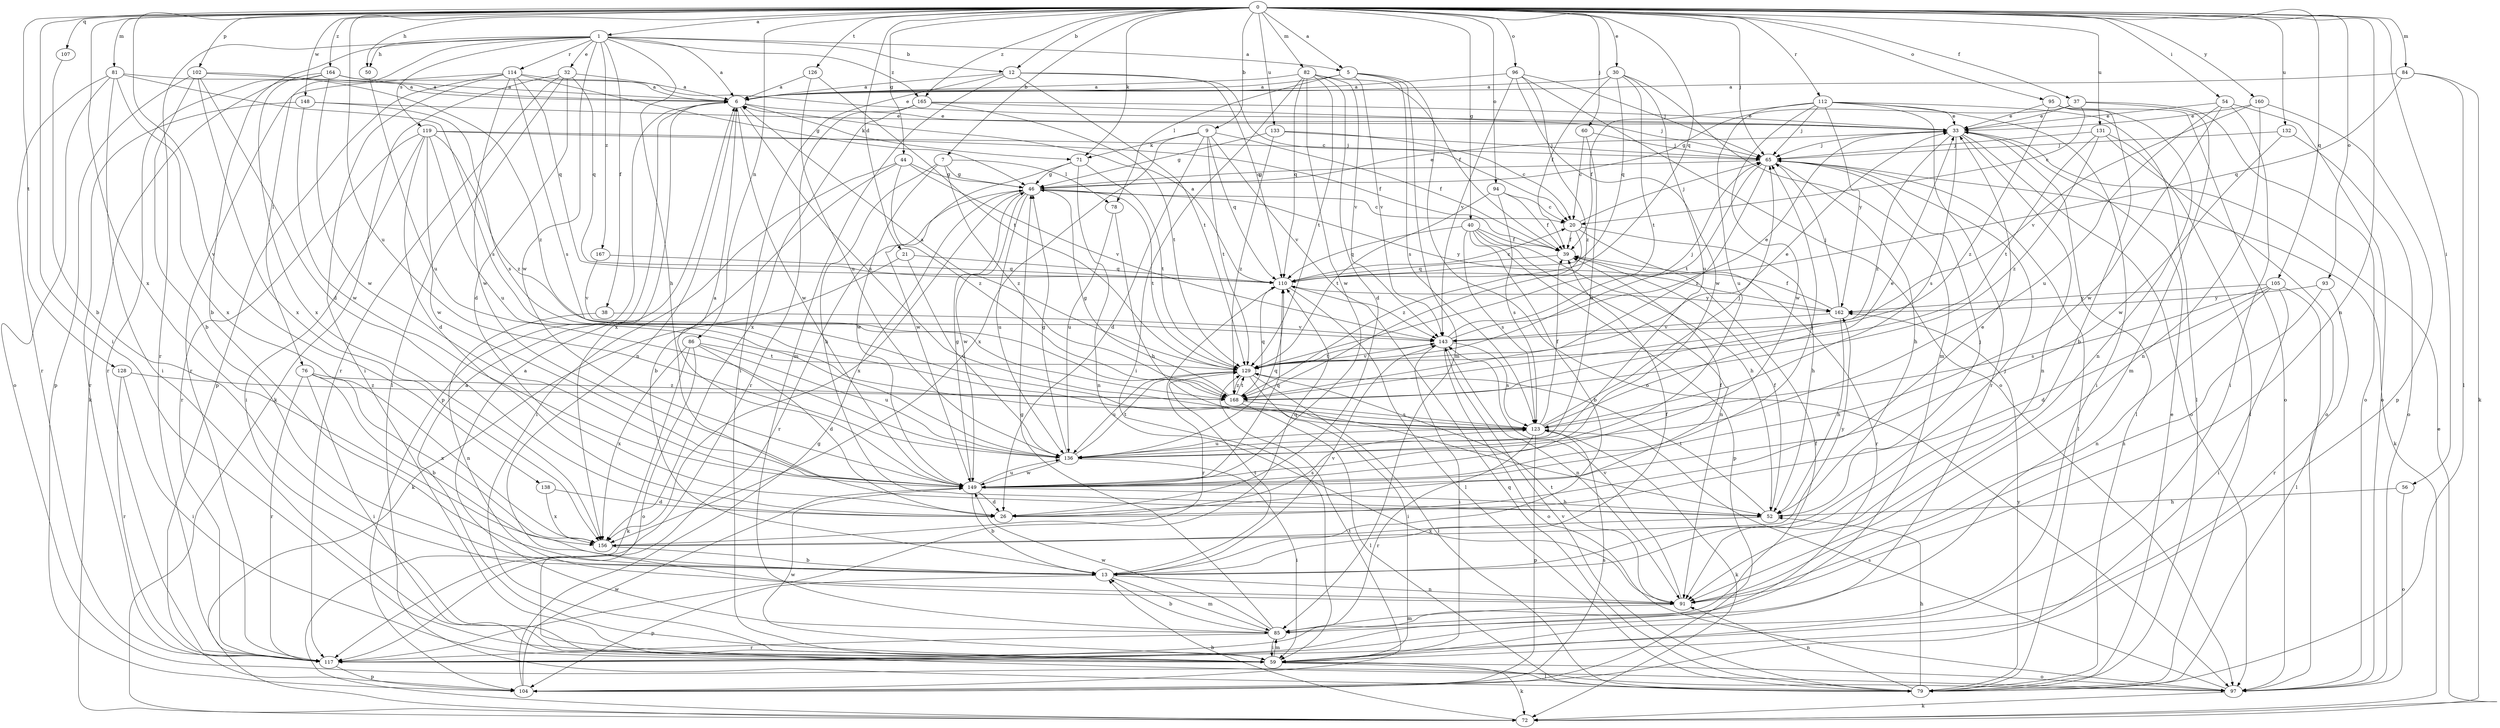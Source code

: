strict digraph  {
0;
1;
5;
6;
7;
9;
12;
13;
20;
21;
26;
30;
32;
33;
37;
38;
39;
40;
44;
46;
50;
52;
54;
56;
59;
60;
65;
71;
72;
76;
78;
79;
81;
82;
84;
85;
86;
91;
93;
94;
95;
96;
97;
102;
104;
105;
107;
110;
112;
114;
117;
119;
123;
126;
128;
129;
131;
132;
133;
136;
138;
143;
148;
149;
156;
160;
162;
164;
165;
167;
168;
0 -> 1  [label=a];
0 -> 5  [label=a];
0 -> 7  [label=b];
0 -> 9  [label=b];
0 -> 12  [label=b];
0 -> 21  [label=d];
0 -> 30  [label=e];
0 -> 37  [label=f];
0 -> 40  [label=g];
0 -> 44  [label=g];
0 -> 50  [label=h];
0 -> 54  [label=i];
0 -> 56  [label=i];
0 -> 59  [label=i];
0 -> 60  [label=j];
0 -> 65  [label=j];
0 -> 71  [label=k];
0 -> 81  [label=m];
0 -> 82  [label=m];
0 -> 84  [label=m];
0 -> 86  [label=n];
0 -> 91  [label=n];
0 -> 93  [label=o];
0 -> 94  [label=o];
0 -> 95  [label=o];
0 -> 96  [label=o];
0 -> 102  [label=p];
0 -> 105  [label=q];
0 -> 107  [label=q];
0 -> 110  [label=q];
0 -> 112  [label=r];
0 -> 126  [label=t];
0 -> 128  [label=t];
0 -> 131  [label=u];
0 -> 132  [label=u];
0 -> 133  [label=u];
0 -> 136  [label=u];
0 -> 138  [label=v];
0 -> 148  [label=w];
0 -> 156  [label=x];
0 -> 160  [label=y];
0 -> 164  [label=z];
0 -> 165  [label=z];
1 -> 5  [label=a];
1 -> 6  [label=a];
1 -> 12  [label=b];
1 -> 13  [label=b];
1 -> 32  [label=e];
1 -> 38  [label=f];
1 -> 50  [label=h];
1 -> 52  [label=h];
1 -> 76  [label=l];
1 -> 114  [label=r];
1 -> 117  [label=r];
1 -> 119  [label=s];
1 -> 149  [label=w];
1 -> 165  [label=z];
1 -> 167  [label=z];
5 -> 6  [label=a];
5 -> 78  [label=l];
5 -> 85  [label=m];
5 -> 97  [label=o];
5 -> 123  [label=s];
5 -> 143  [label=v];
6 -> 33  [label=e];
6 -> 71  [label=k];
6 -> 91  [label=n];
6 -> 104  [label=p];
6 -> 123  [label=s];
6 -> 149  [label=w];
6 -> 156  [label=x];
7 -> 46  [label=g];
7 -> 52  [label=h];
7 -> 78  [label=l];
7 -> 149  [label=w];
7 -> 168  [label=z];
9 -> 26  [label=d];
9 -> 39  [label=f];
9 -> 71  [label=k];
9 -> 110  [label=q];
9 -> 129  [label=t];
9 -> 143  [label=v];
9 -> 156  [label=x];
12 -> 6  [label=a];
12 -> 20  [label=c];
12 -> 59  [label=i];
12 -> 85  [label=m];
12 -> 110  [label=q];
12 -> 129  [label=t];
13 -> 39  [label=f];
13 -> 65  [label=j];
13 -> 85  [label=m];
13 -> 91  [label=n];
13 -> 104  [label=p];
13 -> 129  [label=t];
13 -> 143  [label=v];
20 -> 39  [label=f];
20 -> 52  [label=h];
20 -> 65  [label=j];
20 -> 117  [label=r];
20 -> 168  [label=z];
21 -> 72  [label=k];
21 -> 110  [label=q];
21 -> 136  [label=u];
26 -> 33  [label=e];
26 -> 39  [label=f];
26 -> 123  [label=s];
30 -> 6  [label=a];
30 -> 39  [label=f];
30 -> 85  [label=m];
30 -> 110  [label=q];
30 -> 129  [label=t];
30 -> 136  [label=u];
32 -> 6  [label=a];
32 -> 26  [label=d];
32 -> 72  [label=k];
32 -> 79  [label=l];
32 -> 110  [label=q];
32 -> 117  [label=r];
33 -> 65  [label=j];
33 -> 79  [label=l];
33 -> 91  [label=n];
33 -> 97  [label=o];
33 -> 123  [label=s];
33 -> 168  [label=z];
37 -> 20  [label=c];
37 -> 33  [label=e];
37 -> 46  [label=g];
37 -> 85  [label=m];
37 -> 97  [label=o];
38 -> 91  [label=n];
38 -> 143  [label=v];
39 -> 110  [label=q];
40 -> 13  [label=b];
40 -> 39  [label=f];
40 -> 52  [label=h];
40 -> 91  [label=n];
40 -> 104  [label=p];
40 -> 110  [label=q];
40 -> 123  [label=s];
44 -> 13  [label=b];
44 -> 46  [label=g];
44 -> 59  [label=i];
44 -> 143  [label=v];
44 -> 168  [label=z];
46 -> 20  [label=c];
46 -> 33  [label=e];
46 -> 117  [label=r];
46 -> 129  [label=t];
46 -> 136  [label=u];
46 -> 149  [label=w];
46 -> 156  [label=x];
46 -> 162  [label=y];
50 -> 136  [label=u];
52 -> 39  [label=f];
52 -> 65  [label=j];
52 -> 129  [label=t];
52 -> 156  [label=x];
54 -> 33  [label=e];
54 -> 59  [label=i];
54 -> 97  [label=o];
54 -> 136  [label=u];
54 -> 149  [label=w];
56 -> 52  [label=h];
56 -> 97  [label=o];
59 -> 6  [label=a];
59 -> 72  [label=k];
59 -> 79  [label=l];
59 -> 85  [label=m];
59 -> 97  [label=o];
59 -> 149  [label=w];
60 -> 20  [label=c];
60 -> 65  [label=j];
60 -> 136  [label=u];
65 -> 46  [label=g];
65 -> 52  [label=h];
65 -> 72  [label=k];
65 -> 79  [label=l];
65 -> 129  [label=t];
65 -> 168  [label=z];
71 -> 46  [label=g];
71 -> 91  [label=n];
71 -> 129  [label=t];
71 -> 149  [label=w];
72 -> 13  [label=b];
72 -> 33  [label=e];
76 -> 13  [label=b];
76 -> 59  [label=i];
76 -> 117  [label=r];
76 -> 156  [label=x];
76 -> 168  [label=z];
78 -> 52  [label=h];
78 -> 136  [label=u];
79 -> 33  [label=e];
79 -> 52  [label=h];
79 -> 91  [label=n];
79 -> 110  [label=q];
79 -> 143  [label=v];
79 -> 162  [label=y];
81 -> 6  [label=a];
81 -> 59  [label=i];
81 -> 97  [label=o];
81 -> 117  [label=r];
81 -> 123  [label=s];
81 -> 156  [label=x];
82 -> 6  [label=a];
82 -> 26  [label=d];
82 -> 39  [label=f];
82 -> 59  [label=i];
82 -> 110  [label=q];
82 -> 129  [label=t];
82 -> 143  [label=v];
82 -> 149  [label=w];
84 -> 6  [label=a];
84 -> 72  [label=k];
84 -> 79  [label=l];
84 -> 110  [label=q];
85 -> 6  [label=a];
85 -> 13  [label=b];
85 -> 39  [label=f];
85 -> 46  [label=g];
85 -> 59  [label=i];
85 -> 117  [label=r];
85 -> 149  [label=w];
86 -> 26  [label=d];
86 -> 72  [label=k];
86 -> 97  [label=o];
86 -> 129  [label=t];
86 -> 136  [label=u];
86 -> 156  [label=x];
91 -> 85  [label=m];
91 -> 129  [label=t];
91 -> 143  [label=v];
93 -> 91  [label=n];
93 -> 117  [label=r];
93 -> 162  [label=y];
94 -> 20  [label=c];
94 -> 39  [label=f];
94 -> 123  [label=s];
94 -> 129  [label=t];
95 -> 13  [label=b];
95 -> 33  [label=e];
95 -> 91  [label=n];
95 -> 97  [label=o];
95 -> 168  [label=z];
96 -> 6  [label=a];
96 -> 65  [label=j];
96 -> 97  [label=o];
96 -> 143  [label=v];
96 -> 149  [label=w];
96 -> 168  [label=z];
97 -> 72  [label=k];
97 -> 123  [label=s];
102 -> 6  [label=a];
102 -> 13  [label=b];
102 -> 26  [label=d];
102 -> 104  [label=p];
102 -> 156  [label=x];
102 -> 168  [label=z];
104 -> 46  [label=g];
104 -> 123  [label=s];
104 -> 129  [label=t];
104 -> 149  [label=w];
105 -> 26  [label=d];
105 -> 59  [label=i];
105 -> 79  [label=l];
105 -> 91  [label=n];
105 -> 123  [label=s];
105 -> 162  [label=y];
107 -> 13  [label=b];
110 -> 6  [label=a];
110 -> 20  [label=c];
110 -> 79  [label=l];
110 -> 117  [label=r];
110 -> 162  [label=y];
112 -> 33  [label=e];
112 -> 39  [label=f];
112 -> 59  [label=i];
112 -> 65  [label=j];
112 -> 79  [label=l];
112 -> 117  [label=r];
112 -> 136  [label=u];
112 -> 149  [label=w];
112 -> 162  [label=y];
114 -> 6  [label=a];
114 -> 46  [label=g];
114 -> 59  [label=i];
114 -> 104  [label=p];
114 -> 110  [label=q];
114 -> 117  [label=r];
114 -> 123  [label=s];
114 -> 149  [label=w];
117 -> 104  [label=p];
119 -> 26  [label=d];
119 -> 39  [label=f];
119 -> 59  [label=i];
119 -> 65  [label=j];
119 -> 117  [label=r];
119 -> 136  [label=u];
119 -> 149  [label=w];
119 -> 168  [label=z];
123 -> 33  [label=e];
123 -> 39  [label=f];
123 -> 65  [label=j];
123 -> 72  [label=k];
123 -> 104  [label=p];
123 -> 117  [label=r];
123 -> 136  [label=u];
126 -> 6  [label=a];
126 -> 129  [label=t];
126 -> 136  [label=u];
128 -> 59  [label=i];
128 -> 117  [label=r];
128 -> 168  [label=z];
129 -> 6  [label=a];
129 -> 33  [label=e];
129 -> 59  [label=i];
129 -> 79  [label=l];
129 -> 136  [label=u];
129 -> 143  [label=v];
129 -> 168  [label=z];
131 -> 65  [label=j];
131 -> 79  [label=l];
131 -> 97  [label=o];
131 -> 129  [label=t];
131 -> 168  [label=z];
132 -> 65  [label=j];
132 -> 97  [label=o];
132 -> 149  [label=w];
133 -> 20  [label=c];
133 -> 46  [label=g];
133 -> 65  [label=j];
133 -> 168  [label=z];
136 -> 46  [label=g];
136 -> 59  [label=i];
136 -> 110  [label=q];
136 -> 129  [label=t];
136 -> 149  [label=w];
138 -> 26  [label=d];
138 -> 156  [label=x];
143 -> 33  [label=e];
143 -> 59  [label=i];
143 -> 65  [label=j];
143 -> 91  [label=n];
143 -> 97  [label=o];
143 -> 123  [label=s];
143 -> 129  [label=t];
148 -> 33  [label=e];
148 -> 117  [label=r];
148 -> 123  [label=s];
148 -> 149  [label=w];
149 -> 6  [label=a];
149 -> 13  [label=b];
149 -> 26  [label=d];
149 -> 46  [label=g];
149 -> 52  [label=h];
149 -> 65  [label=j];
149 -> 110  [label=q];
149 -> 136  [label=u];
156 -> 13  [label=b];
156 -> 110  [label=q];
156 -> 162  [label=y];
160 -> 33  [label=e];
160 -> 91  [label=n];
160 -> 104  [label=p];
160 -> 143  [label=v];
162 -> 39  [label=f];
162 -> 52  [label=h];
162 -> 65  [label=j];
162 -> 143  [label=v];
164 -> 6  [label=a];
164 -> 33  [label=e];
164 -> 72  [label=k];
164 -> 117  [label=r];
164 -> 149  [label=w];
164 -> 156  [label=x];
165 -> 33  [label=e];
165 -> 65  [label=j];
165 -> 117  [label=r];
165 -> 129  [label=t];
165 -> 156  [label=x];
167 -> 110  [label=q];
167 -> 143  [label=v];
168 -> 46  [label=g];
168 -> 79  [label=l];
168 -> 110  [label=q];
168 -> 123  [label=s];
168 -> 129  [label=t];
}

